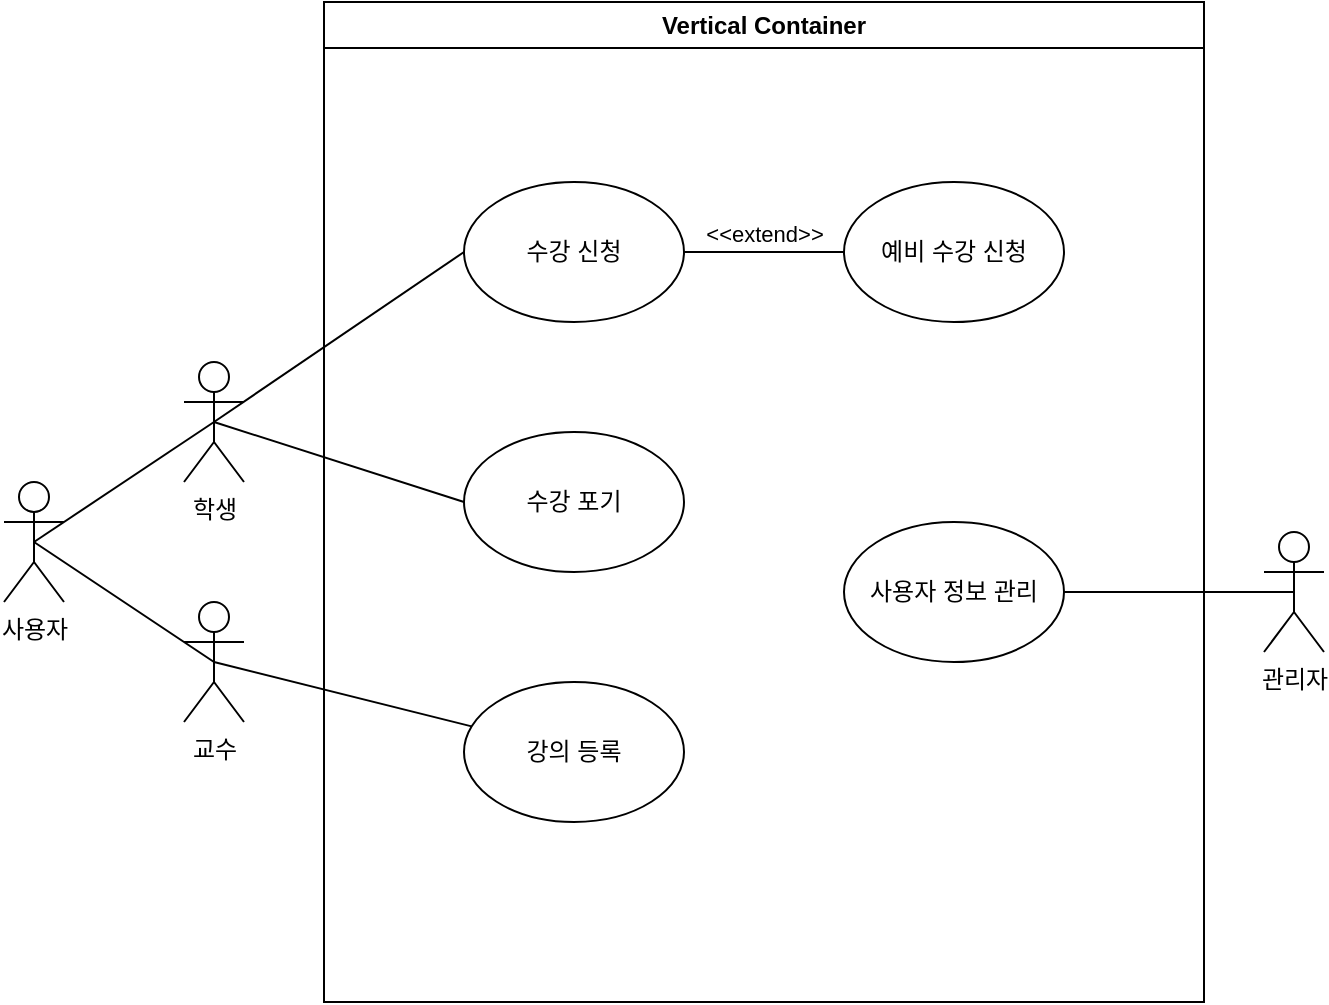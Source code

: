 <mxfile version="24.2.1" type="github" pages="2">
  <diagram name="학사행정" id="ZEE0i1Ux84FTqZR3u32u">
    <mxGraphModel dx="1050" dy="1691" grid="1" gridSize="10" guides="1" tooltips="1" connect="1" arrows="1" fold="1" page="1" pageScale="1" pageWidth="827" pageHeight="1169" math="0" shadow="0">
      <root>
        <mxCell id="sd917GmyHaw5Ky-GFF-c-0" />
        <mxCell id="sd917GmyHaw5Ky-GFF-c-1" parent="sd917GmyHaw5Ky-GFF-c-0" />
        <mxCell id="GY1rYmlb1BEKfeuQ4TN2-12" style="edgeStyle=none;rounded=0;orthogonalLoop=1;jettySize=auto;html=1;exitX=0.5;exitY=0.5;exitDx=0;exitDy=0;exitPerimeter=0;entryX=0;entryY=0.5;entryDx=0;entryDy=0;strokeColor=default;align=center;verticalAlign=middle;fontFamily=Helvetica;fontSize=11;fontColor=default;labelBackgroundColor=default;endArrow=none;endFill=0;" edge="1" parent="sd917GmyHaw5Ky-GFF-c-1" source="sd917GmyHaw5Ky-GFF-c-2" target="GY1rYmlb1BEKfeuQ4TN2-1">
          <mxGeometry relative="1" as="geometry" />
        </mxCell>
        <mxCell id="GY1rYmlb1BEKfeuQ4TN2-13" style="edgeStyle=none;rounded=0;orthogonalLoop=1;jettySize=auto;html=1;exitX=0.5;exitY=0.5;exitDx=0;exitDy=0;exitPerimeter=0;entryX=0;entryY=0.5;entryDx=0;entryDy=0;strokeColor=default;align=center;verticalAlign=middle;fontFamily=Helvetica;fontSize=11;fontColor=default;labelBackgroundColor=default;endArrow=none;endFill=0;" edge="1" parent="sd917GmyHaw5Ky-GFF-c-1" source="sd917GmyHaw5Ky-GFF-c-2" target="GY1rYmlb1BEKfeuQ4TN2-8">
          <mxGeometry relative="1" as="geometry" />
        </mxCell>
        <mxCell id="sd917GmyHaw5Ky-GFF-c-2" value="학생" style="shape=umlActor;verticalLabelPosition=bottom;verticalAlign=top;html=1;outlineConnect=0;" vertex="1" parent="sd917GmyHaw5Ky-GFF-c-1">
          <mxGeometry x="130" y="120" width="30" height="60" as="geometry" />
        </mxCell>
        <mxCell id="GY1rYmlb1BEKfeuQ4TN2-11" style="rounded=0;orthogonalLoop=1;jettySize=auto;html=1;exitX=0.5;exitY=0.5;exitDx=0;exitDy=0;exitPerimeter=0;endArrow=none;endFill=0;" edge="1" parent="sd917GmyHaw5Ky-GFF-c-1" source="sd917GmyHaw5Ky-GFF-c-3" target="GY1rYmlb1BEKfeuQ4TN2-9">
          <mxGeometry relative="1" as="geometry" />
        </mxCell>
        <mxCell id="sd917GmyHaw5Ky-GFF-c-3" value="교수" style="shape=umlActor;verticalLabelPosition=bottom;verticalAlign=top;html=1;outlineConnect=0;" vertex="1" parent="sd917GmyHaw5Ky-GFF-c-1">
          <mxGeometry x="130" y="240" width="30" height="60" as="geometry" />
        </mxCell>
        <mxCell id="GY1rYmlb1BEKfeuQ4TN2-6" style="rounded=0;orthogonalLoop=1;jettySize=auto;html=1;exitX=0.5;exitY=0.5;exitDx=0;exitDy=0;exitPerimeter=0;entryX=1;entryY=0.5;entryDx=0;entryDy=0;endArrow=none;endFill=0;" edge="1" parent="sd917GmyHaw5Ky-GFF-c-1" source="sd917GmyHaw5Ky-GFF-c-4" target="GY1rYmlb1BEKfeuQ4TN2-0">
          <mxGeometry relative="1" as="geometry" />
        </mxCell>
        <mxCell id="sd917GmyHaw5Ky-GFF-c-4" value="관리자" style="shape=umlActor;verticalLabelPosition=bottom;verticalAlign=top;html=1;outlineConnect=0;" vertex="1" parent="sd917GmyHaw5Ky-GFF-c-1">
          <mxGeometry x="670" y="205" width="30" height="60" as="geometry" />
        </mxCell>
        <mxCell id="sd917GmyHaw5Ky-GFF-c-6" value="Vertical Container" style="swimlane;whiteSpace=wrap;html=1;" vertex="1" parent="sd917GmyHaw5Ky-GFF-c-1">
          <mxGeometry x="200" y="-60" width="440" height="500" as="geometry" />
        </mxCell>
        <mxCell id="GY1rYmlb1BEKfeuQ4TN2-0" value="사용자 정보 관리" style="ellipse;whiteSpace=wrap;html=1;" vertex="1" parent="sd917GmyHaw5Ky-GFF-c-6">
          <mxGeometry x="260" y="260" width="110" height="70" as="geometry" />
        </mxCell>
        <mxCell id="GY1rYmlb1BEKfeuQ4TN2-1" value="수강 신청" style="ellipse;whiteSpace=wrap;html=1;" vertex="1" parent="sd917GmyHaw5Ky-GFF-c-6">
          <mxGeometry x="70" y="90" width="110" height="70" as="geometry" />
        </mxCell>
        <mxCell id="GY1rYmlb1BEKfeuQ4TN2-8" value="수강 포기" style="ellipse;whiteSpace=wrap;html=1;" vertex="1" parent="sd917GmyHaw5Ky-GFF-c-6">
          <mxGeometry x="70" y="215" width="110" height="70" as="geometry" />
        </mxCell>
        <mxCell id="GY1rYmlb1BEKfeuQ4TN2-9" value="강의 등록" style="ellipse;whiteSpace=wrap;html=1;" vertex="1" parent="sd917GmyHaw5Ky-GFF-c-6">
          <mxGeometry x="70" y="340" width="110" height="70" as="geometry" />
        </mxCell>
        <mxCell id="GY1rYmlb1BEKfeuQ4TN2-14" value="&amp;lt;&amp;lt;extend&amp;gt;&amp;gt;" style="edgeStyle=none;rounded=0;orthogonalLoop=1;jettySize=auto;html=1;exitX=0;exitY=0.5;exitDx=0;exitDy=0;entryX=1;entryY=0.5;entryDx=0;entryDy=0;strokeColor=default;align=center;verticalAlign=bottom;fontFamily=Helvetica;fontSize=11;fontColor=default;labelBackgroundColor=default;endArrow=none;endFill=0;" edge="1" parent="sd917GmyHaw5Ky-GFF-c-6" source="GY1rYmlb1BEKfeuQ4TN2-10" target="GY1rYmlb1BEKfeuQ4TN2-1">
          <mxGeometry relative="1" as="geometry" />
        </mxCell>
        <mxCell id="GY1rYmlb1BEKfeuQ4TN2-10" value="예비 수강 신청" style="ellipse;whiteSpace=wrap;html=1;" vertex="1" parent="sd917GmyHaw5Ky-GFF-c-6">
          <mxGeometry x="260" y="90" width="110" height="70" as="geometry" />
        </mxCell>
        <mxCell id="sd917GmyHaw5Ky-GFF-c-7" value="사용자" style="shape=umlActor;verticalLabelPosition=bottom;verticalAlign=top;html=1;outlineConnect=0;" vertex="1" parent="sd917GmyHaw5Ky-GFF-c-1">
          <mxGeometry x="40" y="180" width="30" height="60" as="geometry" />
        </mxCell>
        <mxCell id="GY1rYmlb1BEKfeuQ4TN2-2" style="rounded=0;orthogonalLoop=1;jettySize=auto;html=1;exitX=0.5;exitY=0.5;exitDx=0;exitDy=0;exitPerimeter=0;entryX=0.5;entryY=0.5;entryDx=0;entryDy=0;entryPerimeter=0;endArrow=none;endFill=0;" edge="1" parent="sd917GmyHaw5Ky-GFF-c-1" source="sd917GmyHaw5Ky-GFF-c-7" target="sd917GmyHaw5Ky-GFF-c-2">
          <mxGeometry relative="1" as="geometry" />
        </mxCell>
        <mxCell id="GY1rYmlb1BEKfeuQ4TN2-5" style="rounded=0;orthogonalLoop=1;jettySize=auto;html=1;exitX=0.5;exitY=0.5;exitDx=0;exitDy=0;exitPerimeter=0;entryX=0.5;entryY=0.5;entryDx=0;entryDy=0;entryPerimeter=0;endArrow=none;endFill=0;" edge="1" parent="sd917GmyHaw5Ky-GFF-c-1" source="sd917GmyHaw5Ky-GFF-c-7" target="sd917GmyHaw5Ky-GFF-c-3">
          <mxGeometry relative="1" as="geometry" />
        </mxCell>
      </root>
    </mxGraphModel>
  </diagram>
  <diagram name="은행창구" id="QnJ_L26jgu-bYV4ScZY2">
    <mxGraphModel dx="1050" dy="1691" grid="1" gridSize="10" guides="1" tooltips="1" connect="1" arrows="1" fold="1" page="1" pageScale="1" pageWidth="827" pageHeight="1169" math="0" shadow="0">
      <root>
        <mxCell id="S4pjDPluDubauEm2SRKB-0" />
        <mxCell id="S4pjDPluDubauEm2SRKB-1" parent="S4pjDPluDubauEm2SRKB-0" />
        <mxCell id="S4pjDPluDubauEm2SRKB-2" style="edgeStyle=none;rounded=0;orthogonalLoop=1;jettySize=auto;html=1;exitX=0.5;exitY=0.5;exitDx=0;exitDy=0;exitPerimeter=0;entryX=0;entryY=0.5;entryDx=0;entryDy=0;strokeColor=default;align=center;verticalAlign=middle;fontFamily=Helvetica;fontSize=11;fontColor=default;labelBackgroundColor=default;endArrow=none;endFill=0;" edge="1" parent="S4pjDPluDubauEm2SRKB-1" source="S4pjDPluDubauEm2SRKB-4" target="S4pjDPluDubauEm2SRKB-11">
          <mxGeometry relative="1" as="geometry" />
        </mxCell>
        <mxCell id="S4pjDPluDubauEm2SRKB-3" style="edgeStyle=none;rounded=0;orthogonalLoop=1;jettySize=auto;html=1;exitX=0.5;exitY=0.5;exitDx=0;exitDy=0;exitPerimeter=0;entryX=0;entryY=0.5;entryDx=0;entryDy=0;strokeColor=default;align=center;verticalAlign=middle;fontFamily=Helvetica;fontSize=11;fontColor=default;labelBackgroundColor=default;endArrow=none;endFill=0;" edge="1" parent="S4pjDPluDubauEm2SRKB-1" source="S4pjDPluDubauEm2SRKB-4" target="S4pjDPluDubauEm2SRKB-12">
          <mxGeometry relative="1" as="geometry" />
        </mxCell>
        <mxCell id="S4pjDPluDubauEm2SRKB-4" value="고객" style="shape=umlActor;verticalLabelPosition=bottom;verticalAlign=top;html=1;outlineConnect=0;" vertex="1" parent="S4pjDPluDubauEm2SRKB-1">
          <mxGeometry x="130" y="120" width="30" height="60" as="geometry" />
        </mxCell>
        <mxCell id="S4pjDPluDubauEm2SRKB-5" style="rounded=0;orthogonalLoop=1;jettySize=auto;html=1;exitX=0.5;exitY=0.5;exitDx=0;exitDy=0;exitPerimeter=0;endArrow=none;endFill=0;" edge="1" parent="S4pjDPluDubauEm2SRKB-1" source="S4pjDPluDubauEm2SRKB-6" target="S4pjDPluDubauEm2SRKB-13">
          <mxGeometry relative="1" as="geometry" />
        </mxCell>
        <mxCell id="S4pjDPluDubauEm2SRKB-6" value="직원&lt;div&gt;&lt;br&gt;&lt;/div&gt;" style="shape=umlActor;verticalLabelPosition=bottom;verticalAlign=top;html=1;outlineConnect=0;" vertex="1" parent="S4pjDPluDubauEm2SRKB-1">
          <mxGeometry x="130" y="240" width="30" height="60" as="geometry" />
        </mxCell>
        <mxCell id="S4pjDPluDubauEm2SRKB-7" style="rounded=0;orthogonalLoop=1;jettySize=auto;html=1;exitX=0.5;exitY=0.5;exitDx=0;exitDy=0;exitPerimeter=0;entryX=1;entryY=0.5;entryDx=0;entryDy=0;endArrow=none;endFill=0;" edge="1" parent="S4pjDPluDubauEm2SRKB-1" source="S4pjDPluDubauEm2SRKB-8" target="S4pjDPluDubauEm2SRKB-10">
          <mxGeometry relative="1" as="geometry" />
        </mxCell>
        <mxCell id="S4pjDPluDubauEm2SRKB-8" value="관리자" style="shape=umlActor;verticalLabelPosition=bottom;verticalAlign=top;html=1;outlineConnect=0;" vertex="1" parent="S4pjDPluDubauEm2SRKB-1">
          <mxGeometry x="670" y="340" width="30" height="60" as="geometry" />
        </mxCell>
        <mxCell id="S4pjDPluDubauEm2SRKB-9" value="Vertical Container" style="swimlane;whiteSpace=wrap;html=1;" vertex="1" parent="S4pjDPluDubauEm2SRKB-1">
          <mxGeometry x="200" y="-60" width="440" height="500" as="geometry" />
        </mxCell>
        <mxCell id="S4pjDPluDubauEm2SRKB-10" value="고객 개인 정보 관리" style="ellipse;whiteSpace=wrap;html=1;" vertex="1" parent="S4pjDPluDubauEm2SRKB-9">
          <mxGeometry x="260" y="395" width="110" height="70" as="geometry" />
        </mxCell>
        <mxCell id="S4pjDPluDubauEm2SRKB-11" value="통장 개설" style="ellipse;whiteSpace=wrap;html=1;" vertex="1" parent="S4pjDPluDubauEm2SRKB-9">
          <mxGeometry x="70" y="90" width="110" height="70" as="geometry" />
        </mxCell>
        <mxCell id="NkApIJP_CuoiIU-vUtor-2" value="&amp;lt;&amp;lt;extend&amp;gt;&amp;gt;" style="edgeStyle=none;rounded=0;orthogonalLoop=1;jettySize=auto;html=1;exitX=1;exitY=0.5;exitDx=0;exitDy=0;entryX=0;entryY=0.5;entryDx=0;entryDy=0;strokeColor=default;align=center;verticalAlign=bottom;fontFamily=Helvetica;fontSize=11;fontColor=default;labelBackgroundColor=default;endArrow=none;endFill=0;dashed=1;startArrow=openThin;startFill=0;" edge="1" parent="S4pjDPluDubauEm2SRKB-9" source="S4pjDPluDubauEm2SRKB-12" target="NkApIJP_CuoiIU-vUtor-1">
          <mxGeometry relative="1" as="geometry" />
        </mxCell>
        <mxCell id="NkApIJP_CuoiIU-vUtor-3" value="&amp;lt;&amp;lt;extend&amp;gt;&amp;gt;" style="edgeStyle=none;rounded=0;orthogonalLoop=1;jettySize=auto;html=1;exitX=1;exitY=0.5;exitDx=0;exitDy=0;entryX=0;entryY=0.5;entryDx=0;entryDy=0;strokeColor=default;align=center;verticalAlign=bottom;fontFamily=Helvetica;fontSize=11;fontColor=default;labelBackgroundColor=default;endArrow=none;endFill=0;startArrow=openThin;startFill=0;dashed=1;" edge="1" parent="S4pjDPluDubauEm2SRKB-9" source="S4pjDPluDubauEm2SRKB-12" target="NkApIJP_CuoiIU-vUtor-0">
          <mxGeometry relative="1" as="geometry" />
        </mxCell>
        <mxCell id="S4pjDPluDubauEm2SRKB-12" value="금융 상품" style="ellipse;whiteSpace=wrap;html=1;" vertex="1" parent="S4pjDPluDubauEm2SRKB-9">
          <mxGeometry x="70" y="215" width="110" height="70" as="geometry" />
        </mxCell>
        <mxCell id="S4pjDPluDubauEm2SRKB-13" value="강의 등록" style="ellipse;whiteSpace=wrap;html=1;" vertex="1" parent="S4pjDPluDubauEm2SRKB-9">
          <mxGeometry x="70" y="340" width="110" height="70" as="geometry" />
        </mxCell>
        <mxCell id="S4pjDPluDubauEm2SRKB-14" value="&amp;lt;&amp;lt;include&amp;gt;&amp;gt;" style="edgeStyle=none;rounded=0;orthogonalLoop=1;jettySize=auto;html=1;exitX=0;exitY=0.5;exitDx=0;exitDy=0;entryX=1;entryY=0.5;entryDx=0;entryDy=0;strokeColor=default;align=center;verticalAlign=bottom;fontFamily=Helvetica;fontSize=11;fontColor=default;labelBackgroundColor=default;endArrow=none;endFill=0;" edge="1" parent="S4pjDPluDubauEm2SRKB-9" source="S4pjDPluDubauEm2SRKB-15" target="S4pjDPluDubauEm2SRKB-11">
          <mxGeometry relative="1" as="geometry" />
        </mxCell>
        <mxCell id="S4pjDPluDubauEm2SRKB-15" value="입출금 시스템" style="ellipse;whiteSpace=wrap;html=1;" vertex="1" parent="S4pjDPluDubauEm2SRKB-9">
          <mxGeometry x="260" y="90" width="110" height="70" as="geometry" />
        </mxCell>
        <mxCell id="NkApIJP_CuoiIU-vUtor-0" value="예금" style="ellipse;whiteSpace=wrap;html=1;" vertex="1" parent="S4pjDPluDubauEm2SRKB-9">
          <mxGeometry x="260" y="180" width="110" height="70" as="geometry" />
        </mxCell>
        <mxCell id="NkApIJP_CuoiIU-vUtor-1" value="적금" style="ellipse;whiteSpace=wrap;html=1;" vertex="1" parent="S4pjDPluDubauEm2SRKB-9">
          <mxGeometry x="260" y="260" width="110" height="70" as="geometry" />
        </mxCell>
      </root>
    </mxGraphModel>
  </diagram>
</mxfile>

